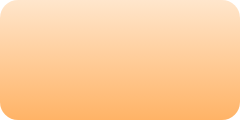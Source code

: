 <mxfile version="20.8.10" type="github">
  <diagram name="第 1 页" id="7OnXvsA5R5d6FDzevD2J">
    <mxGraphModel dx="794" dy="508" grid="1" gridSize="10" guides="1" tooltips="1" connect="1" arrows="1" fold="1" page="1" pageScale="1" pageWidth="827" pageHeight="1169" math="0" shadow="0">
      <root>
        <mxCell id="0" />
        <mxCell id="1" parent="0" />
        <mxCell id="oyMJ-tuS_vlnKStF2W_l-5" value="" style="rounded=1;whiteSpace=wrap;html=1;fillColor=#ffe6cc;strokeColor=none;fillStyle=auto;gradientColor=#FFB366;glass=0;shadow=0;" vertex="1" parent="1">
          <mxGeometry x="170" y="130" width="120" height="60" as="geometry" />
        </mxCell>
      </root>
    </mxGraphModel>
  </diagram>
</mxfile>
